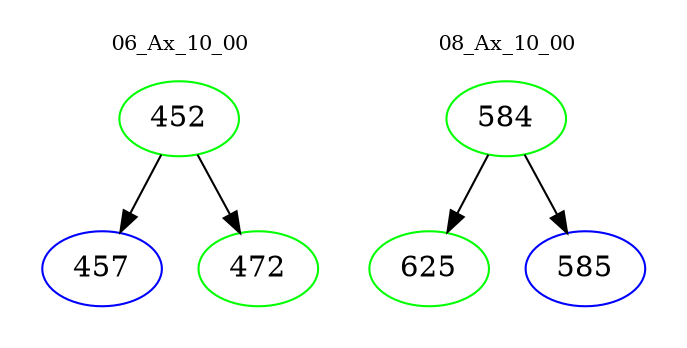 digraph{
subgraph cluster_0 {
color = white
label = "06_Ax_10_00";
fontsize=10;
T0_452 [label="452", color="green"]
T0_452 -> T0_457 [color="black"]
T0_457 [label="457", color="blue"]
T0_452 -> T0_472 [color="black"]
T0_472 [label="472", color="green"]
}
subgraph cluster_1 {
color = white
label = "08_Ax_10_00";
fontsize=10;
T1_584 [label="584", color="green"]
T1_584 -> T1_625 [color="black"]
T1_625 [label="625", color="green"]
T1_584 -> T1_585 [color="black"]
T1_585 [label="585", color="blue"]
}
}
